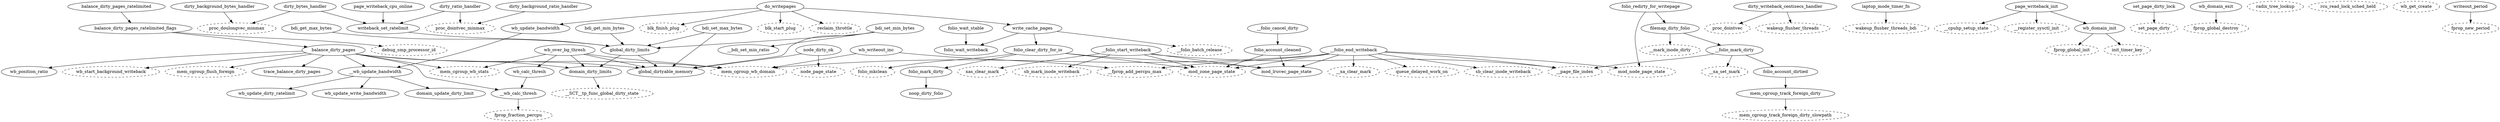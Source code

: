 strict digraph callgraph {
"__folio_cancel_dirty" -> "folio_account_cleaned";
"__folio_end_writeback" -> "__fprop_add_percpu_max";
"__fprop_add_percpu_max" [style=dashed]
"__folio_end_writeback" -> "__page_file_index";
"__page_file_index" [style=dashed]
"__folio_end_writeback" -> "__xa_clear_mark";
"__xa_clear_mark" [style=dashed]
"__folio_end_writeback" -> "mem_cgroup_wb_domain";
"mem_cgroup_wb_domain" [style=dashed]
"__folio_end_writeback" -> "mod_lruvec_page_state";
"__folio_end_writeback" -> "mod_node_page_state";
"mod_node_page_state" [style=dashed]
"__folio_end_writeback" -> "mod_zone_page_state";
"mod_zone_page_state" [style=dashed]
"__folio_end_writeback" -> "queue_delayed_work_on";
"queue_delayed_work_on" [style=dashed]
"__folio_end_writeback" -> "sb_clear_inode_writeback";
"sb_clear_inode_writeback" [style=dashed]
"__folio_mark_dirty" -> "__page_file_index";
"__page_file_index" [style=dashed]
"__folio_mark_dirty" -> "__xa_set_mark";
"__xa_set_mark" [style=dashed]
"__folio_mark_dirty" -> "folio_account_dirtied";
"__folio_start_writeback" -> "__page_file_index";
"__page_file_index" [style=dashed]
"__folio_start_writeback" -> "mod_lruvec_page_state";
"__folio_start_writeback" -> "mod_zone_page_state";
"mod_zone_page_state" [style=dashed]
"__folio_start_writeback" -> "sb_mark_inode_writeback";
"sb_mark_inode_writeback" [style=dashed]
"__folio_start_writeback" -> "xas_clear_mark";
"xas_clear_mark" [style=dashed]


"__wb_calc_thresh" -> "fprop_fraction_percpu";
"fprop_fraction_percpu" [style=dashed]
"__wb_update_bandwidth" -> "domain_update_dirty_limit";
"__wb_update_bandwidth" -> "wb_update_dirty_ratelimit";
"__wb_update_bandwidth" -> "wb_update_write_bandwidth";


"balance_dirty_pages" -> "__wb_calc_thresh";
"balance_dirty_pages" -> "__wb_update_bandwidth";
"balance_dirty_pages" -> "domain_dirty_limits";
"balance_dirty_pages" -> "global_dirtyable_memory";
"balance_dirty_pages" -> "mem_cgroup_flush_foreign";
"mem_cgroup_flush_foreign" [style=dashed]
"balance_dirty_pages" -> "mem_cgroup_wb_domain";
"mem_cgroup_wb_domain" [style=dashed]
"balance_dirty_pages" -> "mem_cgroup_wb_stats";
"mem_cgroup_wb_stats" [style=dashed]
"balance_dirty_pages" -> "trace_balance_dirty_pages";
"balance_dirty_pages" -> "wb_position_ratio";
"balance_dirty_pages" -> "wb_start_background_writeback";
"wb_start_background_writeback" [style=dashed]
"balance_dirty_pages_ratelimited" -> "balance_dirty_pages_ratelimited_flags";
"balance_dirty_pages_ratelimited_flags" -> "balance_dirty_pages";
"balance_dirty_pages_ratelimited_flags" -> "debug_smp_processor_id";
"debug_smp_processor_id" [style=dashed]
"bdi_get_max_bytes" -> "global_dirty_limits";
"bdi_get_min_bytes" -> "global_dirty_limits";
"bdi_set_max_bytes" -> "global_dirty_limits";
"bdi_set_max_bytes" -> "global_dirtyable_memory";
"bdi_set_min_bytes" -> "__bdi_set_min_ratio";
"bdi_set_min_bytes" -> "global_dirty_limits";
"bdi_set_min_bytes" -> "global_dirtyable_memory";
"dirty_background_bytes_handler" -> "proc_doulongvec_minmax";
"proc_doulongvec_minmax" [style=dashed]
"dirty_background_ratio_handler" -> "proc_dointvec_minmax";
"proc_dointvec_minmax" [style=dashed]
"dirty_bytes_handler" -> "proc_doulongvec_minmax";
"proc_doulongvec_minmax" [style=dashed]
"dirty_bytes_handler" -> "writeback_set_ratelimit";
"dirty_ratio_handler" -> "proc_dointvec_minmax";
"proc_dointvec_minmax" [style=dashed]
"dirty_ratio_handler" -> "writeback_set_ratelimit";
"dirty_writeback_centisecs_handler" -> "proc_dointvec";
"proc_dointvec" [style=dashed]
"dirty_writeback_centisecs_handler" -> "wakeup_flusher_threads";
"wakeup_flusher_threads" [style=dashed]
"do_writepages" -> "blk_finish_plug";
"blk_finish_plug" [style=dashed]
"do_writepages" -> "blk_start_plug";
"blk_start_plug" [style=dashed]
"do_writepages" -> "reclaim_throttle";
"reclaim_throttle" [style=dashed]
"do_writepages" -> "wb_update_bandwidth";
"do_writepages" -> "write_cache_pages";
"domain_dirty_limits" -> "__SCT__tp_func_global_dirty_state";
"__SCT__tp_func_global_dirty_state" [style=dashed]
"filemap_dirty_folio" -> "__folio_mark_dirty";
"filemap_dirty_folio" -> "__mark_inode_dirty";
"__mark_inode_dirty" [style=dashed]
"folio_account_cleaned" -> "mod_lruvec_page_state";
"folio_account_cleaned" -> "mod_zone_page_state";
"mod_zone_page_state" [style=dashed]
"folio_account_dirtied" -> "mem_cgroup_track_foreign_dirty";
"folio_clear_dirty_for_io" -> "folio_mark_dirty";
"folio_clear_dirty_for_io" -> "folio_mkclean";
"folio_mkclean" [style=dashed]
"folio_clear_dirty_for_io" -> "mod_lruvec_page_state";
"folio_clear_dirty_for_io" -> "mod_zone_page_state";
"mod_zone_page_state" [style=dashed]
"folio_mark_dirty" -> "noop_dirty_folio";
"folio_redirty_for_writepage" -> "filemap_dirty_folio";
"folio_redirty_for_writepage" -> "mod_node_page_state";
"mod_node_page_state" [style=dashed]
"folio_wait_stable" -> "folio_wait_writeback";
"global_dirty_limits" -> "domain_dirty_limits";
"global_dirty_limits" -> "global_dirtyable_memory";
"laptop_mode_timer_fn" -> "wakeup_flusher_threads_bdi";
"wakeup_flusher_threads_bdi" [style=dashed]
"mem_cgroup_track_foreign_dirty" -> "mem_cgroup_track_foreign_dirty_slowpath";
"mem_cgroup_track_foreign_dirty_slowpath" [style=dashed]
"node_dirty_ok" -> "global_dirtyable_memory";
"node_dirty_ok" -> "node_page_state";
"node_page_state" [style=dashed]
"page_writeback_cpu_online" -> "writeback_set_ratelimit";
"page_writeback_init" -> "__cpuhp_setup_state";
"__cpuhp_setup_state" [style=dashed]
"page_writeback_init" -> "__register_sysctl_init";
"__register_sysctl_init" [style=dashed]
"page_writeback_init" -> "wb_domain_init";
"set_page_dirty_lock" -> "set_page_dirty";
"set_page_dirty" [style=dashed]






"wb_calc_thresh" -> "__wb_calc_thresh";
"wb_domain_exit" -> "fprop_global_destroy";
"fprop_global_destroy" [style=dashed]
"wb_domain_init" -> "fprop_global_init";
"fprop_global_init" [style=dashed]
"wb_domain_init" -> "init_timer_key";
"init_timer_key" [style=dashed]
"radix_tree_lookup" [style=dashed]
"rcu_read_lock_sched_held" [style=dashed]
"wb_get_create" [style=dashed]
"wb_over_bg_thresh" -> "domain_dirty_limits";
"wb_over_bg_thresh" -> "global_dirtyable_memory";
"wb_over_bg_thresh" -> "mem_cgroup_wb_domain";
"mem_cgroup_wb_domain" [style=dashed]
"wb_over_bg_thresh" -> "mem_cgroup_wb_stats";
"mem_cgroup_wb_stats" [style=dashed]
"wb_over_bg_thresh" -> "wb_calc_thresh";
"wb_update_bandwidth" -> "__wb_update_bandwidth";


"wb_writeout_inc" -> "__fprop_add_percpu_max";
"__fprop_add_percpu_max" [style=dashed]
"wb_writeout_inc" -> "mem_cgroup_wb_domain";
"mem_cgroup_wb_domain" [style=dashed]
"write_cache_pages" -> "__folio_batch_release";
"__folio_batch_release" [style=dashed]
"write_cache_pages" -> "folio_clear_dirty_for_io";
"write_cache_pages" -> "folio_wait_writeback";
"writeback_set_ratelimit" -> "global_dirty_limits";
"writeout_period" -> "fprop_new_period";
"fprop_new_period" [style=dashed]
}
